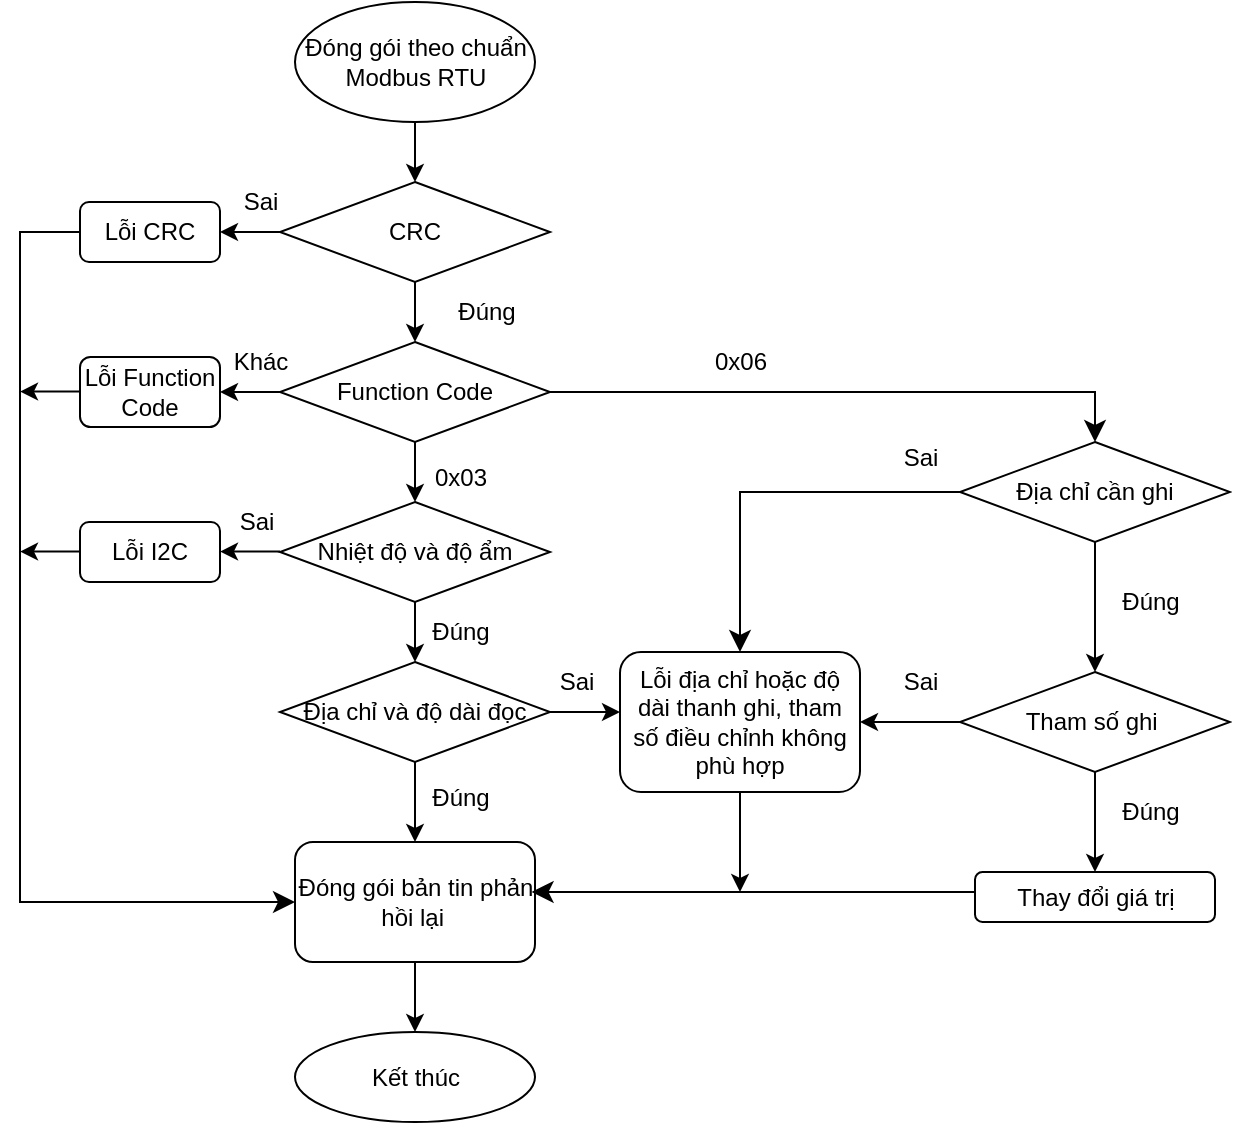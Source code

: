 <mxfile version="21.3.2" type="device">
  <diagram name="Trang-1" id="TiVUCx0yu2mR8kdzu2xo">
    <mxGraphModel dx="1430" dy="817" grid="1" gridSize="10" guides="1" tooltips="1" connect="1" arrows="1" fold="1" page="1" pageScale="1" pageWidth="827" pageHeight="1169" math="0" shadow="0">
      <root>
        <mxCell id="0" />
        <mxCell id="1" parent="0" />
        <mxCell id="1dY-zPTIdyvYccaWzUyQ-1" value="Đóng gói theo chuẩn Modbus RTU" style="ellipse;whiteSpace=wrap;html=1;" vertex="1" parent="1">
          <mxGeometry x="267.5" y="70" width="120" height="60" as="geometry" />
        </mxCell>
        <mxCell id="1dY-zPTIdyvYccaWzUyQ-2" value="CRC" style="rhombus;whiteSpace=wrap;html=1;" vertex="1" parent="1">
          <mxGeometry x="260" y="160" width="135" height="50" as="geometry" />
        </mxCell>
        <mxCell id="1dY-zPTIdyvYccaWzUyQ-3" value="" style="edgeStyle=none;orthogonalLoop=1;jettySize=auto;html=1;rounded=0;exitX=0.5;exitY=1;exitDx=0;exitDy=0;entryX=0.5;entryY=0;entryDx=0;entryDy=0;" edge="1" parent="1" source="1dY-zPTIdyvYccaWzUyQ-1" target="1dY-zPTIdyvYccaWzUyQ-2">
          <mxGeometry width="100" relative="1" as="geometry">
            <mxPoint x="307.5" y="140" as="sourcePoint" />
            <mxPoint x="407.5" y="140" as="targetPoint" />
            <Array as="points" />
          </mxGeometry>
        </mxCell>
        <mxCell id="1dY-zPTIdyvYccaWzUyQ-4" value="Function Code" style="rhombus;whiteSpace=wrap;html=1;" vertex="1" parent="1">
          <mxGeometry x="260" y="240" width="135" height="50" as="geometry" />
        </mxCell>
        <mxCell id="1dY-zPTIdyvYccaWzUyQ-5" value="" style="edgeStyle=none;orthogonalLoop=1;jettySize=auto;html=1;rounded=0;exitX=0.5;exitY=1;exitDx=0;exitDy=0;entryX=0.5;entryY=0;entryDx=0;entryDy=0;" edge="1" parent="1" source="1dY-zPTIdyvYccaWzUyQ-2" target="1dY-zPTIdyvYccaWzUyQ-4">
          <mxGeometry width="100" relative="1" as="geometry">
            <mxPoint x="297.5" y="220" as="sourcePoint" />
            <mxPoint x="397.5" y="220" as="targetPoint" />
            <Array as="points" />
          </mxGeometry>
        </mxCell>
        <mxCell id="1dY-zPTIdyvYccaWzUyQ-6" value="Nhiệt độ và độ ẩm" style="rhombus;whiteSpace=wrap;html=1;" vertex="1" parent="1">
          <mxGeometry x="260" y="320" width="135" height="50" as="geometry" />
        </mxCell>
        <mxCell id="1dY-zPTIdyvYccaWzUyQ-7" value="Địa chỉ và độ dài đọc" style="rhombus;whiteSpace=wrap;html=1;" vertex="1" parent="1">
          <mxGeometry x="260" y="400" width="135" height="50" as="geometry" />
        </mxCell>
        <mxCell id="1dY-zPTIdyvYccaWzUyQ-8" value="Đóng gói bản tin phản hồi lại&amp;nbsp;" style="rounded=1;whiteSpace=wrap;html=1;" vertex="1" parent="1">
          <mxGeometry x="267.5" y="490" width="120" height="60" as="geometry" />
        </mxCell>
        <mxCell id="1dY-zPTIdyvYccaWzUyQ-9" value="Kết thúc" style="ellipse;whiteSpace=wrap;html=1;" vertex="1" parent="1">
          <mxGeometry x="267.5" y="585" width="120" height="45" as="geometry" />
        </mxCell>
        <mxCell id="1dY-zPTIdyvYccaWzUyQ-10" value="" style="edgeStyle=none;orthogonalLoop=1;jettySize=auto;html=1;rounded=0;entryX=0.5;entryY=0;entryDx=0;entryDy=0;" edge="1" parent="1" target="1dY-zPTIdyvYccaWzUyQ-6">
          <mxGeometry width="100" relative="1" as="geometry">
            <mxPoint x="327.5" y="290" as="sourcePoint" />
            <mxPoint x="387.5" y="290" as="targetPoint" />
            <Array as="points" />
          </mxGeometry>
        </mxCell>
        <mxCell id="1dY-zPTIdyvYccaWzUyQ-11" value="" style="edgeStyle=none;orthogonalLoop=1;jettySize=auto;html=1;rounded=0;exitX=0.5;exitY=1;exitDx=0;exitDy=0;entryX=0.5;entryY=0;entryDx=0;entryDy=0;" edge="1" parent="1" source="1dY-zPTIdyvYccaWzUyQ-6" target="1dY-zPTIdyvYccaWzUyQ-7">
          <mxGeometry width="100" relative="1" as="geometry">
            <mxPoint x="297.5" y="370" as="sourcePoint" />
            <mxPoint x="397.5" y="370" as="targetPoint" />
            <Array as="points" />
          </mxGeometry>
        </mxCell>
        <mxCell id="1dY-zPTIdyvYccaWzUyQ-12" value="" style="edgeStyle=none;orthogonalLoop=1;jettySize=auto;html=1;rounded=0;exitX=0.5;exitY=1;exitDx=0;exitDy=0;entryX=0.5;entryY=0;entryDx=0;entryDy=0;" edge="1" parent="1" source="1dY-zPTIdyvYccaWzUyQ-7" target="1dY-zPTIdyvYccaWzUyQ-8">
          <mxGeometry width="100" relative="1" as="geometry">
            <mxPoint x="307.5" y="480" as="sourcePoint" />
            <mxPoint x="407.5" y="480" as="targetPoint" />
            <Array as="points" />
          </mxGeometry>
        </mxCell>
        <mxCell id="1dY-zPTIdyvYccaWzUyQ-13" value="" style="edgeStyle=none;orthogonalLoop=1;jettySize=auto;html=1;rounded=0;exitX=0.5;exitY=1;exitDx=0;exitDy=0;entryX=0.5;entryY=0;entryDx=0;entryDy=0;" edge="1" parent="1" source="1dY-zPTIdyvYccaWzUyQ-8" target="1dY-zPTIdyvYccaWzUyQ-9">
          <mxGeometry width="100" relative="1" as="geometry">
            <mxPoint x="297.5" y="560" as="sourcePoint" />
            <mxPoint x="397.5" y="560" as="targetPoint" />
            <Array as="points" />
          </mxGeometry>
        </mxCell>
        <mxCell id="1dY-zPTIdyvYccaWzUyQ-14" value="Địa chỉ cần ghi" style="rhombus;whiteSpace=wrap;html=1;" vertex="1" parent="1">
          <mxGeometry x="600" y="290" width="135" height="50" as="geometry" />
        </mxCell>
        <mxCell id="1dY-zPTIdyvYccaWzUyQ-15" value="Tham số ghi&amp;nbsp;" style="rhombus;whiteSpace=wrap;html=1;" vertex="1" parent="1">
          <mxGeometry x="600" y="405" width="135" height="50" as="geometry" />
        </mxCell>
        <mxCell id="1dY-zPTIdyvYccaWzUyQ-16" value="Thay đổi giá trị" style="rounded=1;whiteSpace=wrap;html=1;" vertex="1" parent="1">
          <mxGeometry x="607.5" y="505" width="120" height="25" as="geometry" />
        </mxCell>
        <mxCell id="1dY-zPTIdyvYccaWzUyQ-18" value="Lỗi CRC" style="rounded=1;whiteSpace=wrap;html=1;" vertex="1" parent="1">
          <mxGeometry x="160" y="170" width="70" height="30" as="geometry" />
        </mxCell>
        <mxCell id="1dY-zPTIdyvYccaWzUyQ-21" value="" style="edgeStyle=segmentEdgeStyle;endArrow=classic;html=1;curved=0;rounded=0;endSize=8;startSize=8;sourcePerimeterSpacing=0;targetPerimeterSpacing=0;exitX=0;exitY=0.5;exitDx=0;exitDy=0;entryX=0;entryY=0.5;entryDx=0;entryDy=0;" edge="1" parent="1" source="1dY-zPTIdyvYccaWzUyQ-18" target="1dY-zPTIdyvYccaWzUyQ-8">
          <mxGeometry width="100" relative="1" as="geometry">
            <mxPoint x="160" y="425" as="sourcePoint" />
            <mxPoint x="260" y="465" as="targetPoint" />
            <Array as="points">
              <mxPoint x="130" y="185" />
              <mxPoint x="130" y="520" />
            </Array>
          </mxGeometry>
        </mxCell>
        <mxCell id="1dY-zPTIdyvYccaWzUyQ-22" value="Lỗi Function Code" style="rounded=1;whiteSpace=wrap;html=1;" vertex="1" parent="1">
          <mxGeometry x="160" y="247.5" width="70" height="35" as="geometry" />
        </mxCell>
        <mxCell id="1dY-zPTIdyvYccaWzUyQ-23" value="" style="edgeStyle=none;orthogonalLoop=1;jettySize=auto;html=1;rounded=0;exitX=0;exitY=0.5;exitDx=0;exitDy=0;entryX=1;entryY=0.5;entryDx=0;entryDy=0;" edge="1" parent="1" source="1dY-zPTIdyvYccaWzUyQ-2" target="1dY-zPTIdyvYccaWzUyQ-18">
          <mxGeometry width="100" relative="1" as="geometry">
            <mxPoint x="200" y="195" as="sourcePoint" />
            <mxPoint x="180" y="225" as="targetPoint" />
            <Array as="points" />
          </mxGeometry>
        </mxCell>
        <mxCell id="1dY-zPTIdyvYccaWzUyQ-24" value="Lỗi I2C" style="rounded=1;whiteSpace=wrap;html=1;" vertex="1" parent="1">
          <mxGeometry x="160" y="330" width="70" height="30" as="geometry" />
        </mxCell>
        <mxCell id="1dY-zPTIdyvYccaWzUyQ-25" value="Lỗi địa chỉ hoặc độ dài thanh ghi, tham số điều chỉnh không phù hợp" style="rounded=1;whiteSpace=wrap;html=1;" vertex="1" parent="1">
          <mxGeometry x="430" y="395" width="120" height="70" as="geometry" />
        </mxCell>
        <mxCell id="1dY-zPTIdyvYccaWzUyQ-26" value="" style="edgeStyle=none;orthogonalLoop=1;jettySize=auto;html=1;rounded=0;entryX=1;entryY=0.5;entryDx=0;entryDy=0;exitX=0;exitY=0.5;exitDx=0;exitDy=0;" edge="1" parent="1" source="1dY-zPTIdyvYccaWzUyQ-4" target="1dY-zPTIdyvYccaWzUyQ-22">
          <mxGeometry width="100" relative="1" as="geometry">
            <mxPoint x="200" y="225" as="sourcePoint" />
            <mxPoint x="300" y="225" as="targetPoint" />
            <Array as="points" />
          </mxGeometry>
        </mxCell>
        <mxCell id="1dY-zPTIdyvYccaWzUyQ-29" value="" style="edgeStyle=none;orthogonalLoop=1;jettySize=auto;html=1;rounded=0;entryX=1;entryY=0.5;entryDx=0;entryDy=0;exitX=0;exitY=0.5;exitDx=0;exitDy=0;" edge="1" parent="1">
          <mxGeometry width="100" relative="1" as="geometry">
            <mxPoint x="160" y="264.78" as="sourcePoint" />
            <mxPoint x="130" y="264.78" as="targetPoint" />
            <Array as="points" />
          </mxGeometry>
        </mxCell>
        <mxCell id="1dY-zPTIdyvYccaWzUyQ-32" value="" style="edgeStyle=none;orthogonalLoop=1;jettySize=auto;html=1;rounded=0;entryX=1;entryY=0.5;entryDx=0;entryDy=0;exitX=0;exitY=0.5;exitDx=0;exitDy=0;" edge="1" parent="1">
          <mxGeometry width="100" relative="1" as="geometry">
            <mxPoint x="260" y="344.78" as="sourcePoint" />
            <mxPoint x="230" y="344.78" as="targetPoint" />
            <Array as="points" />
          </mxGeometry>
        </mxCell>
        <mxCell id="1dY-zPTIdyvYccaWzUyQ-33" value="" style="edgeStyle=none;orthogonalLoop=1;jettySize=auto;html=1;rounded=0;entryX=1;entryY=0.5;entryDx=0;entryDy=0;exitX=0;exitY=0.5;exitDx=0;exitDy=0;" edge="1" parent="1">
          <mxGeometry width="100" relative="1" as="geometry">
            <mxPoint x="160" y="344.78" as="sourcePoint" />
            <mxPoint x="130" y="344.78" as="targetPoint" />
            <Array as="points" />
          </mxGeometry>
        </mxCell>
        <mxCell id="1dY-zPTIdyvYccaWzUyQ-36" value="" style="edgeStyle=none;orthogonalLoop=1;jettySize=auto;html=1;rounded=0;exitX=0.5;exitY=1;exitDx=0;exitDy=0;entryX=0.5;entryY=0;entryDx=0;entryDy=0;" edge="1" parent="1" source="1dY-zPTIdyvYccaWzUyQ-14" target="1dY-zPTIdyvYccaWzUyQ-15">
          <mxGeometry width="100" relative="1" as="geometry">
            <mxPoint x="580" y="355" as="sourcePoint" />
            <mxPoint x="670" y="365" as="targetPoint" />
            <Array as="points" />
          </mxGeometry>
        </mxCell>
        <mxCell id="1dY-zPTIdyvYccaWzUyQ-37" value="" style="edgeStyle=none;orthogonalLoop=1;jettySize=auto;html=1;rounded=0;entryX=0.5;entryY=0;entryDx=0;entryDy=0;exitX=0.5;exitY=1;exitDx=0;exitDy=0;" edge="1" parent="1" source="1dY-zPTIdyvYccaWzUyQ-15" target="1dY-zPTIdyvYccaWzUyQ-16">
          <mxGeometry width="100" relative="1" as="geometry">
            <mxPoint x="570" y="425" as="sourcePoint" />
            <mxPoint x="670" y="425" as="targetPoint" />
            <Array as="points" />
          </mxGeometry>
        </mxCell>
        <mxCell id="1dY-zPTIdyvYccaWzUyQ-39" value="" style="edgeStyle=segmentEdgeStyle;endArrow=classic;html=1;curved=0;rounded=0;endSize=8;startSize=8;sourcePerimeterSpacing=0;targetPerimeterSpacing=0;exitX=0;exitY=0.5;exitDx=0;exitDy=0;entryX=0.986;entryY=0.403;entryDx=0;entryDy=0;entryPerimeter=0;" edge="1" parent="1" source="1dY-zPTIdyvYccaWzUyQ-16" target="1dY-zPTIdyvYccaWzUyQ-8">
          <mxGeometry width="100" relative="1" as="geometry">
            <mxPoint x="570" y="615" as="sourcePoint" />
            <mxPoint x="670" y="655" as="targetPoint" />
            <Array as="points">
              <mxPoint x="607" y="515" />
              <mxPoint x="386" y="515" />
            </Array>
          </mxGeometry>
        </mxCell>
        <mxCell id="1dY-zPTIdyvYccaWzUyQ-40" value="" style="edgeStyle=none;orthogonalLoop=1;jettySize=auto;html=1;rounded=0;exitX=1;exitY=0.5;exitDx=0;exitDy=0;entryX=0;entryY=0.429;entryDx=0;entryDy=0;entryPerimeter=0;" edge="1" parent="1" source="1dY-zPTIdyvYccaWzUyQ-7" target="1dY-zPTIdyvYccaWzUyQ-25">
          <mxGeometry width="100" relative="1" as="geometry">
            <mxPoint x="390" y="375" as="sourcePoint" />
            <mxPoint x="490" y="375" as="targetPoint" />
            <Array as="points" />
          </mxGeometry>
        </mxCell>
        <mxCell id="1dY-zPTIdyvYccaWzUyQ-42" value="" style="edgeStyle=segmentEdgeStyle;endArrow=classic;html=1;curved=0;rounded=0;endSize=8;startSize=8;sourcePerimeterSpacing=0;targetPerimeterSpacing=0;entryX=0.5;entryY=0;entryDx=0;entryDy=0;exitX=0;exitY=0.5;exitDx=0;exitDy=0;" edge="1" parent="1" source="1dY-zPTIdyvYccaWzUyQ-14" target="1dY-zPTIdyvYccaWzUyQ-25">
          <mxGeometry width="100" relative="1" as="geometry">
            <mxPoint x="470" y="305" as="sourcePoint" />
            <mxPoint x="570" y="345" as="targetPoint" />
            <Array as="points">
              <mxPoint x="490" y="315" />
            </Array>
          </mxGeometry>
        </mxCell>
        <mxCell id="1dY-zPTIdyvYccaWzUyQ-43" value="Sai" style="text;html=1;align=center;verticalAlign=middle;resizable=0;points=[];autosize=1;strokeColor=none;fillColor=none;" vertex="1" parent="1">
          <mxGeometry x="230" y="155" width="40" height="30" as="geometry" />
        </mxCell>
        <mxCell id="1dY-zPTIdyvYccaWzUyQ-44" value="Đúng" style="text;html=1;align=center;verticalAlign=middle;resizable=0;points=[];autosize=1;strokeColor=none;fillColor=none;" vertex="1" parent="1">
          <mxGeometry x="337.5" y="210" width="50" height="30" as="geometry" />
        </mxCell>
        <mxCell id="1dY-zPTIdyvYccaWzUyQ-45" value="0x06" style="text;html=1;align=center;verticalAlign=middle;resizable=0;points=[];autosize=1;strokeColor=none;fillColor=none;" vertex="1" parent="1">
          <mxGeometry x="465" y="235" width="50" height="30" as="geometry" />
        </mxCell>
        <mxCell id="1dY-zPTIdyvYccaWzUyQ-46" value="0x03" style="text;html=1;align=center;verticalAlign=middle;resizable=0;points=[];autosize=1;strokeColor=none;fillColor=none;" vertex="1" parent="1">
          <mxGeometry x="325" y="293" width="50" height="30" as="geometry" />
        </mxCell>
        <mxCell id="1dY-zPTIdyvYccaWzUyQ-47" value="Khác" style="text;html=1;align=center;verticalAlign=middle;resizable=0;points=[];autosize=1;strokeColor=none;fillColor=none;" vertex="1" parent="1">
          <mxGeometry x="225" y="235" width="50" height="30" as="geometry" />
        </mxCell>
        <mxCell id="1dY-zPTIdyvYccaWzUyQ-48" value="Đúng" style="text;html=1;align=center;verticalAlign=middle;resizable=0;points=[];autosize=1;strokeColor=none;fillColor=none;" vertex="1" parent="1">
          <mxGeometry x="325" y="370" width="50" height="30" as="geometry" />
        </mxCell>
        <mxCell id="1dY-zPTIdyvYccaWzUyQ-50" value="Sai" style="text;html=1;align=center;verticalAlign=middle;resizable=0;points=[];autosize=1;strokeColor=none;fillColor=none;" vertex="1" parent="1">
          <mxGeometry x="227.5" y="315" width="40" height="30" as="geometry" />
        </mxCell>
        <mxCell id="1dY-zPTIdyvYccaWzUyQ-51" value="" style="edgeStyle=segmentEdgeStyle;endArrow=classic;html=1;curved=0;rounded=0;endSize=8;startSize=8;sourcePerimeterSpacing=0;targetPerimeterSpacing=0;entryX=0.5;entryY=0;entryDx=0;entryDy=0;exitX=1;exitY=0.5;exitDx=0;exitDy=0;" edge="1" parent="1" source="1dY-zPTIdyvYccaWzUyQ-4" target="1dY-zPTIdyvYccaWzUyQ-14">
          <mxGeometry width="100" relative="1" as="geometry">
            <mxPoint x="400" y="275" as="sourcePoint" />
            <mxPoint x="490" y="295" as="targetPoint" />
            <Array as="points">
              <mxPoint x="668" y="265" />
            </Array>
          </mxGeometry>
        </mxCell>
        <mxCell id="1dY-zPTIdyvYccaWzUyQ-52" value="" style="edgeStyle=none;orthogonalLoop=1;jettySize=auto;html=1;rounded=0;entryX=1;entryY=0.5;entryDx=0;entryDy=0;exitX=0;exitY=0.5;exitDx=0;exitDy=0;" edge="1" parent="1" source="1dY-zPTIdyvYccaWzUyQ-15" target="1dY-zPTIdyvYccaWzUyQ-25">
          <mxGeometry width="100" relative="1" as="geometry">
            <mxPoint x="540" y="395" as="sourcePoint" />
            <mxPoint x="640" y="395" as="targetPoint" />
            <Array as="points" />
          </mxGeometry>
        </mxCell>
        <mxCell id="1dY-zPTIdyvYccaWzUyQ-53" value="" style="edgeStyle=none;orthogonalLoop=1;jettySize=auto;html=1;rounded=0;exitX=0.5;exitY=1;exitDx=0;exitDy=0;" edge="1" parent="1" source="1dY-zPTIdyvYccaWzUyQ-25">
          <mxGeometry width="100" relative="1" as="geometry">
            <mxPoint x="440" y="485" as="sourcePoint" />
            <mxPoint x="490" y="515" as="targetPoint" />
            <Array as="points" />
          </mxGeometry>
        </mxCell>
        <mxCell id="1dY-zPTIdyvYccaWzUyQ-55" value="Đúng" style="text;html=1;align=center;verticalAlign=middle;resizable=0;points=[];autosize=1;strokeColor=none;fillColor=none;" vertex="1" parent="1">
          <mxGeometry x="670" y="355" width="50" height="30" as="geometry" />
        </mxCell>
        <mxCell id="1dY-zPTIdyvYccaWzUyQ-58" value="Sai" style="text;html=1;align=center;verticalAlign=middle;resizable=0;points=[];autosize=1;strokeColor=none;fillColor=none;" vertex="1" parent="1">
          <mxGeometry x="560" y="282.5" width="40" height="30" as="geometry" />
        </mxCell>
        <mxCell id="1dY-zPTIdyvYccaWzUyQ-59" value="Đúng" style="text;html=1;align=center;verticalAlign=middle;resizable=0;points=[];autosize=1;strokeColor=none;fillColor=none;" vertex="1" parent="1">
          <mxGeometry x="670" y="460" width="50" height="30" as="geometry" />
        </mxCell>
        <mxCell id="1dY-zPTIdyvYccaWzUyQ-60" value="Sai" style="text;html=1;align=center;verticalAlign=middle;resizable=0;points=[];autosize=1;strokeColor=none;fillColor=none;" vertex="1" parent="1">
          <mxGeometry x="560" y="395" width="40" height="30" as="geometry" />
        </mxCell>
        <mxCell id="1dY-zPTIdyvYccaWzUyQ-62" value="Sai" style="text;html=1;align=center;verticalAlign=middle;resizable=0;points=[];autosize=1;strokeColor=none;fillColor=none;" vertex="1" parent="1">
          <mxGeometry x="387.5" y="395" width="40" height="30" as="geometry" />
        </mxCell>
        <mxCell id="1dY-zPTIdyvYccaWzUyQ-63" value="Đúng" style="text;html=1;align=center;verticalAlign=middle;resizable=0;points=[];autosize=1;strokeColor=none;fillColor=none;" vertex="1" parent="1">
          <mxGeometry x="325" y="453" width="50" height="30" as="geometry" />
        </mxCell>
      </root>
    </mxGraphModel>
  </diagram>
</mxfile>
